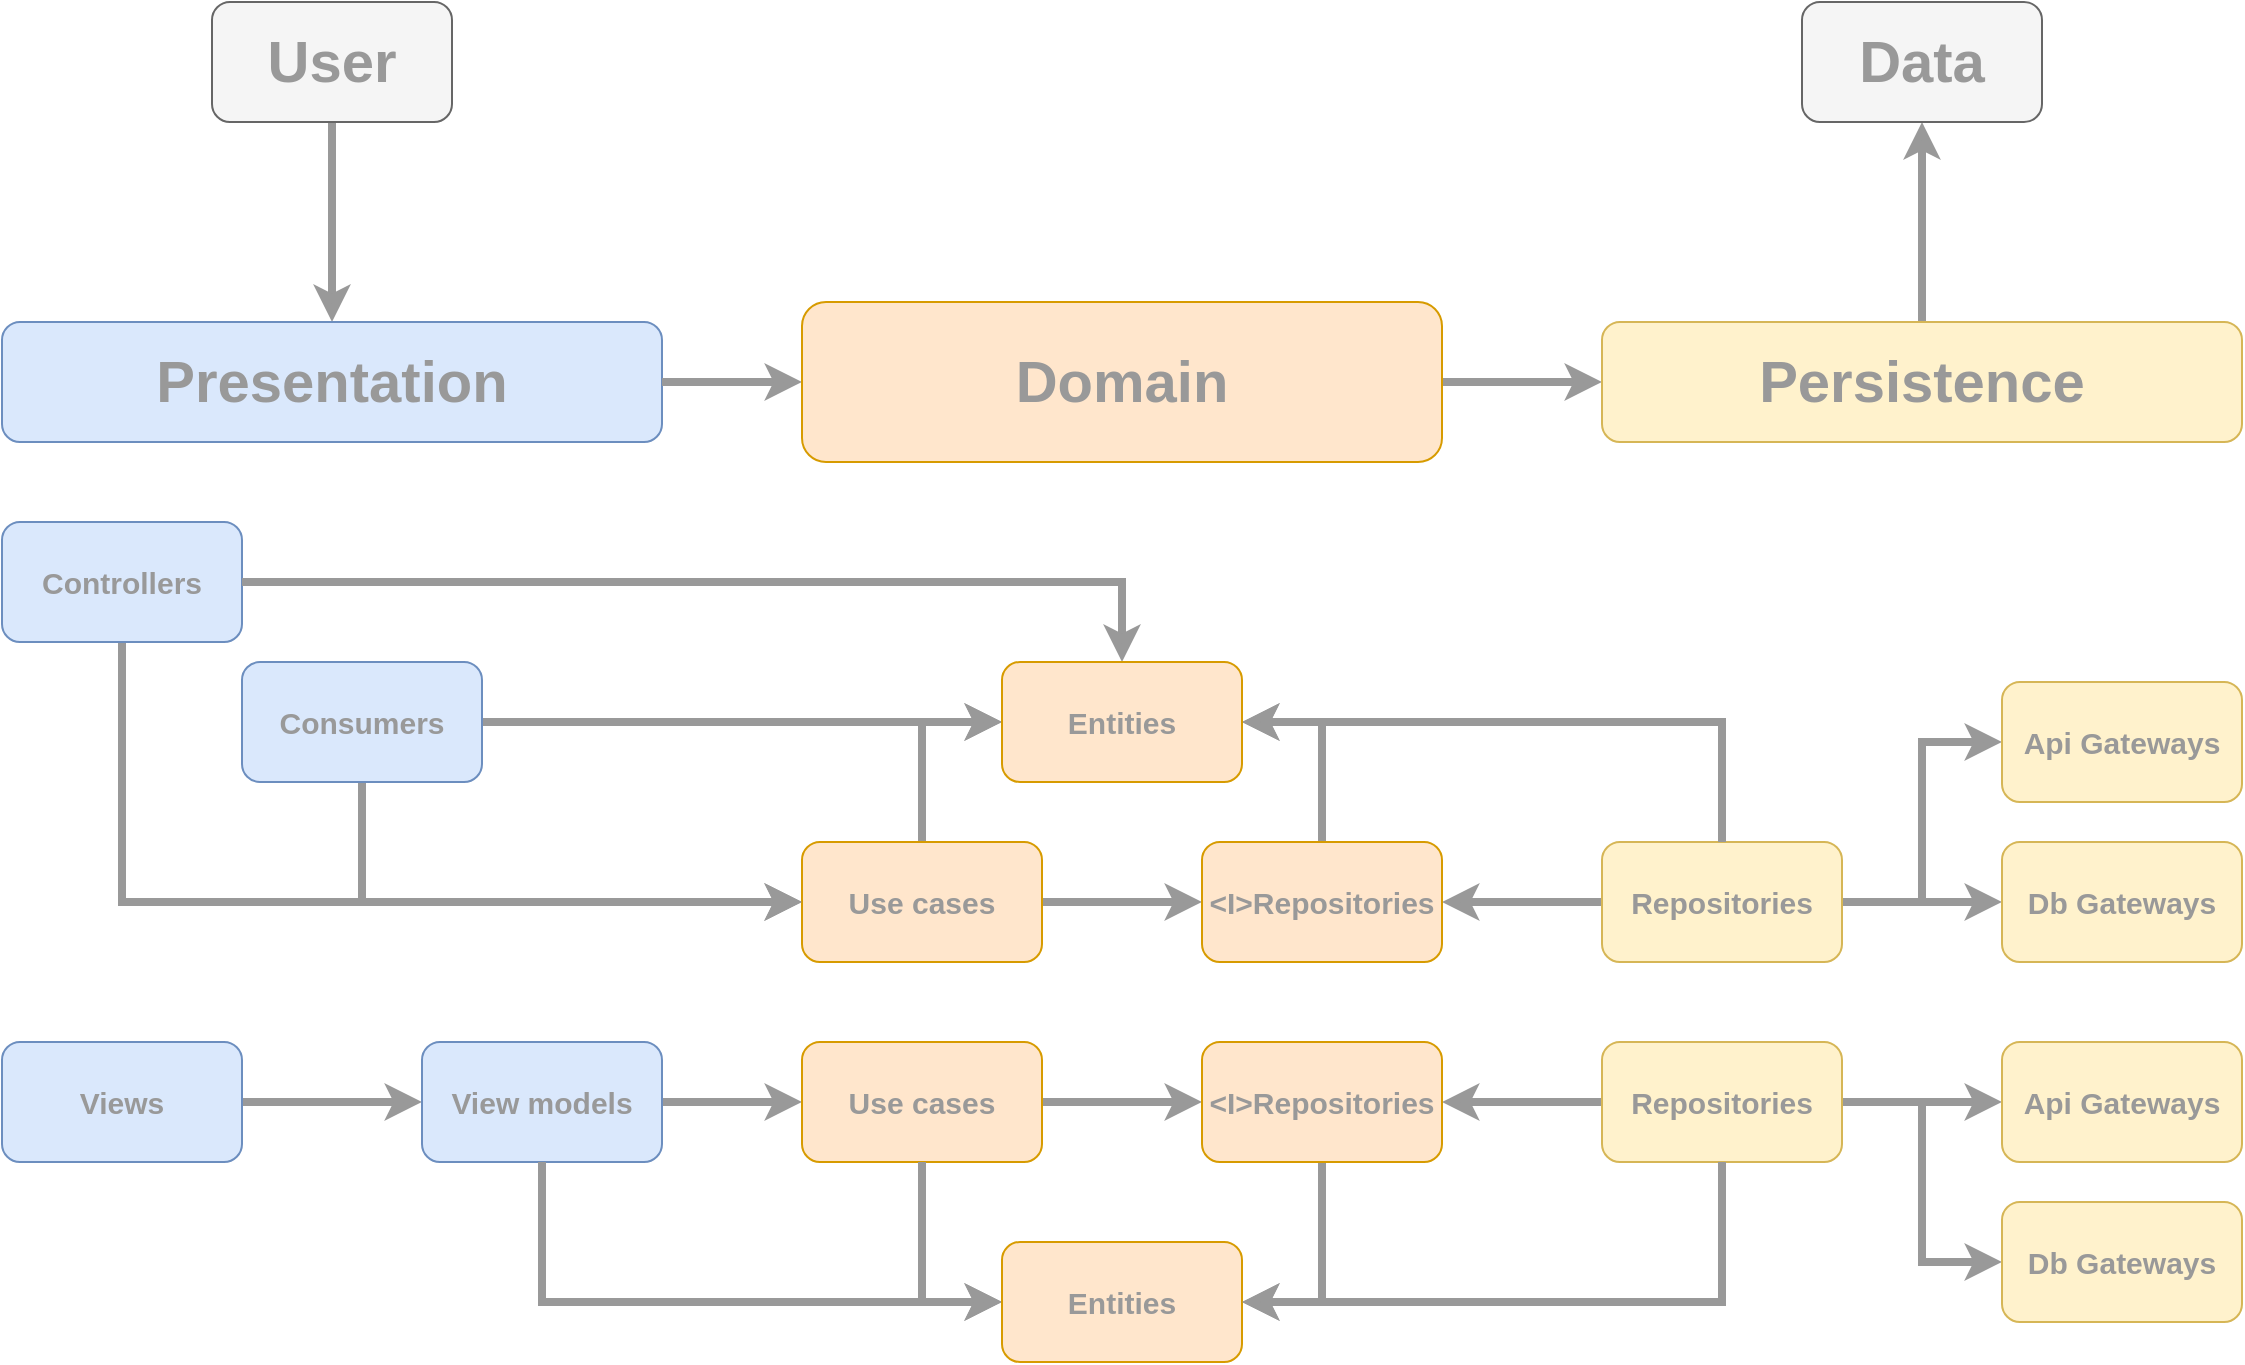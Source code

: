 <mxfile version="19.0.3" type="device"><diagram id="BR-71f3i7BE7nN5D6D6S" name="Page-1"><mxGraphModel dx="1422" dy="977" grid="1" gridSize="10" guides="1" tooltips="1" connect="1" arrows="1" fold="1" page="1" pageScale="1" pageWidth="850" pageHeight="1100" math="0" shadow="0"><root><mxCell id="0"/><mxCell id="1" parent="0"/><mxCell id="3YXpiSKheRhnkohjlo5e-3" value="" style="edgeStyle=orthogonalEdgeStyle;rounded=0;orthogonalLoop=1;jettySize=auto;html=1;startArrow=none;startFill=0;strokeWidth=4;strokeColor=#999999;" parent="1" source="3YXpiSKheRhnkohjlo5e-1" target="3YXpiSKheRhnkohjlo5e-2" edge="1"><mxGeometry relative="1" as="geometry"/></mxCell><mxCell id="3YXpiSKheRhnkohjlo5e-1" value="User" style="rounded=1;whiteSpace=wrap;html=1;fontStyle=1;fontColor=#999999;fontSize=29;fillColor=#f5f5f5;strokeColor=#666666;" parent="1" vertex="1"><mxGeometry x="125" y="360" width="120" height="60" as="geometry"/></mxCell><mxCell id="3YXpiSKheRhnkohjlo5e-2" value="Presentation" style="whiteSpace=wrap;html=1;rounded=1;fillColor=#dae8fc;strokeColor=#6c8ebf;fontStyle=1;fontFamily=Helvetica;fontColor=#999999;fontSize=29;" parent="1" vertex="1"><mxGeometry x="20" y="520" width="330" height="60" as="geometry"/></mxCell><mxCell id="3YXpiSKheRhnkohjlo5e-7" value="" style="edgeStyle=orthogonalEdgeStyle;rounded=0;orthogonalLoop=1;jettySize=auto;html=1;exitX=1;exitY=0.5;exitDx=0;exitDy=0;startArrow=none;startFill=0;strokeColor=#999999;strokeWidth=4;" parent="1" source="3YXpiSKheRhnkohjlo5e-2" target="3YXpiSKheRhnkohjlo5e-6" edge="1"><mxGeometry relative="1" as="geometry"><Array as="points"/><mxPoint x="90" y="370" as="sourcePoint"/></mxGeometry></mxCell><mxCell id="3YXpiSKheRhnkohjlo5e-9" value="" style="edgeStyle=orthogonalEdgeStyle;rounded=0;orthogonalLoop=1;jettySize=auto;html=1;startArrow=none;startFill=0;strokeColor=#999999;strokeWidth=4;" parent="1" source="3YXpiSKheRhnkohjlo5e-6" target="3YXpiSKheRhnkohjlo5e-8" edge="1"><mxGeometry relative="1" as="geometry"/></mxCell><mxCell id="3YXpiSKheRhnkohjlo5e-6" value="Domain" style="whiteSpace=wrap;html=1;rounded=1;fillColor=#ffe6cc;strokeColor=#d79b00;fontStyle=1;fontFamily=Helvetica;fontColor=#999999;fontSize=29;" parent="1" vertex="1"><mxGeometry x="420" y="510" width="320" height="80" as="geometry"/></mxCell><mxCell id="3YXpiSKheRhnkohjlo5e-11" value="" style="edgeStyle=orthogonalEdgeStyle;rounded=0;orthogonalLoop=1;jettySize=auto;html=1;startArrow=none;startFill=0;strokeColor=#999999;strokeWidth=4;" parent="1" source="3YXpiSKheRhnkohjlo5e-8" target="3YXpiSKheRhnkohjlo5e-10" edge="1"><mxGeometry relative="1" as="geometry"/></mxCell><mxCell id="3YXpiSKheRhnkohjlo5e-8" value="Persistence" style="whiteSpace=wrap;html=1;rounded=1;fillColor=#fff2cc;strokeColor=#d6b656;fontStyle=1;fontFamily=Helvetica;fontColor=#999999;fontSize=29;" parent="1" vertex="1"><mxGeometry x="820" y="520" width="320" height="60" as="geometry"/></mxCell><mxCell id="3YXpiSKheRhnkohjlo5e-10" value="Data" style="whiteSpace=wrap;html=1;rounded=1;fontStyle=1;fontColor=#999999;fontSize=29;fillColor=#f5f5f5;strokeColor=#666666;" parent="1" vertex="1"><mxGeometry x="920" y="360" width="120" height="60" as="geometry"/></mxCell><mxCell id="3YXpiSKheRhnkohjlo5e-14" value="" style="edgeStyle=orthogonalEdgeStyle;rounded=0;orthogonalLoop=1;jettySize=auto;html=1;exitX=0.5;exitY=1;exitDx=0;exitDy=0;strokeWidth=4;strokeColor=#999999;" parent="1" source="3YXpiSKheRhnkohjlo5e-12" target="3YXpiSKheRhnkohjlo5e-13" edge="1"><mxGeometry relative="1" as="geometry"><Array as="points"><mxPoint x="80" y="810"/></Array></mxGeometry></mxCell><mxCell id="3YXpiSKheRhnkohjlo5e-12" value="Controllers" style="rounded=1;whiteSpace=wrap;html=1;fillColor=#dae8fc;strokeColor=#6c8ebf;fontColor=#999999;fontStyle=1;fontSize=15;" parent="1" vertex="1"><mxGeometry x="20" y="620" width="120" height="60" as="geometry"/></mxCell><mxCell id="3YXpiSKheRhnkohjlo5e-29" value="" style="edgeStyle=orthogonalEdgeStyle;rounded=0;orthogonalLoop=1;jettySize=auto;html=1;entryX=0;entryY=0.5;entryDx=0;entryDy=0;startArrow=none;startFill=0;strokeColor=#999999;strokeWidth=4;" parent="1" source="3YXpiSKheRhnkohjlo5e-13" target="3YXpiSKheRhnkohjlo5e-28" edge="1"><mxGeometry relative="1" as="geometry"><Array as="points"><mxPoint x="480" y="720"/></Array></mxGeometry></mxCell><mxCell id="cXnji4yqL_x9pnUjwNW2-19" value="" style="edgeStyle=orthogonalEdgeStyle;rounded=0;orthogonalLoop=1;jettySize=auto;html=1;startArrow=none;startFill=0;endArrow=classic;endFill=1;strokeWidth=4;strokeColor=#999999;" parent="1" source="3YXpiSKheRhnkohjlo5e-13" target="cXnji4yqL_x9pnUjwNW2-18" edge="1"><mxGeometry relative="1" as="geometry"/></mxCell><mxCell id="3YXpiSKheRhnkohjlo5e-13" value="Use cases" style="whiteSpace=wrap;html=1;rounded=1;fillColor=#ffe6cc;strokeColor=#d79b00;fontColor=#999999;fontStyle=1;fontSize=15;" parent="1" vertex="1"><mxGeometry x="420" y="780" width="120" height="60" as="geometry"/></mxCell><mxCell id="3YXpiSKheRhnkohjlo5e-18" value="" style="edgeStyle=orthogonalEdgeStyle;rounded=0;orthogonalLoop=1;jettySize=auto;html=1;startArrow=none;startFill=0;endArrow=classic;endFill=1;strokeWidth=4;strokeColor=#999999;" parent="1" source="3YXpiSKheRhnkohjlo5e-15" target="3YXpiSKheRhnkohjlo5e-17" edge="1"><mxGeometry relative="1" as="geometry"/></mxCell><mxCell id="cXnji4yqL_x9pnUjwNW2-7" style="edgeStyle=orthogonalEdgeStyle;rounded=0;orthogonalLoop=1;jettySize=auto;html=1;exitX=1;exitY=0.5;exitDx=0;exitDy=0;entryX=0;entryY=0.5;entryDx=0;entryDy=0;startArrow=none;startFill=0;endArrow=classic;endFill=1;strokeWidth=4;strokeColor=#999999;" parent="1" source="3YXpiSKheRhnkohjlo5e-15" target="cXnji4yqL_x9pnUjwNW2-5" edge="1"><mxGeometry relative="1" as="geometry"/></mxCell><mxCell id="cXnji4yqL_x9pnUjwNW2-20" style="edgeStyle=orthogonalEdgeStyle;rounded=0;orthogonalLoop=1;jettySize=auto;html=1;exitX=0;exitY=0.5;exitDx=0;exitDy=0;entryX=1;entryY=0.5;entryDx=0;entryDy=0;startArrow=none;startFill=0;endArrow=classic;endFill=1;strokeWidth=4;strokeColor=#999999;" parent="1" source="3YXpiSKheRhnkohjlo5e-15" target="cXnji4yqL_x9pnUjwNW2-18" edge="1"><mxGeometry relative="1" as="geometry"/></mxCell><mxCell id="3YXpiSKheRhnkohjlo5e-15" value="Repositories" style="whiteSpace=wrap;html=1;rounded=1;fillColor=#fff2cc;strokeColor=#d6b656;fontColor=#999999;fontStyle=1;fontSize=15;" parent="1" vertex="1"><mxGeometry x="820" y="780" width="120" height="60" as="geometry"/></mxCell><mxCell id="3YXpiSKheRhnkohjlo5e-17" value="Db Gateways" style="whiteSpace=wrap;html=1;rounded=1;fillColor=#fff2cc;strokeColor=#d6b656;fontColor=#999999;fontStyle=1;fontSize=15;" parent="1" vertex="1"><mxGeometry x="1020" y="780" width="120" height="60" as="geometry"/></mxCell><mxCell id="3YXpiSKheRhnkohjlo5e-21" value="" style="edgeStyle=orthogonalEdgeStyle;rounded=0;orthogonalLoop=1;jettySize=auto;html=1;strokeColor=#999999;strokeWidth=4;" parent="1" source="3YXpiSKheRhnkohjlo5e-19" target="3YXpiSKheRhnkohjlo5e-20" edge="1"><mxGeometry relative="1" as="geometry"/></mxCell><mxCell id="3YXpiSKheRhnkohjlo5e-19" value="Views" style="rounded=1;whiteSpace=wrap;html=1;fillColor=#dae8fc;strokeColor=#6c8ebf;fontColor=#999999;fontStyle=1;fontSize=15;" parent="1" vertex="1"><mxGeometry x="20" y="880" width="120" height="60" as="geometry"/></mxCell><mxCell id="3YXpiSKheRhnkohjlo5e-23" value="" style="edgeStyle=orthogonalEdgeStyle;rounded=0;orthogonalLoop=1;jettySize=auto;html=1;strokeColor=#999999;strokeWidth=4;" parent="1" source="3YXpiSKheRhnkohjlo5e-20" target="3YXpiSKheRhnkohjlo5e-22" edge="1"><mxGeometry relative="1" as="geometry"/></mxCell><mxCell id="3YXpiSKheRhnkohjlo5e-20" value="View models" style="whiteSpace=wrap;html=1;rounded=1;fillColor=#dae8fc;strokeColor=#6c8ebf;fontColor=#999999;fontStyle=1;fontSize=15;" parent="1" vertex="1"><mxGeometry x="230" y="880" width="120" height="60" as="geometry"/></mxCell><mxCell id="3YXpiSKheRhnkohjlo5e-25" value="" style="edgeStyle=orthogonalEdgeStyle;rounded=0;orthogonalLoop=1;jettySize=auto;html=1;entryX=0;entryY=0.5;entryDx=0;entryDy=0;strokeColor=#999999;strokeWidth=4;" parent="1" source="3YXpiSKheRhnkohjlo5e-22" target="cXnji4yqL_x9pnUjwNW2-22" edge="1"><mxGeometry relative="1" as="geometry"><mxPoint x="620" y="910" as="targetPoint"/></mxGeometry></mxCell><mxCell id="3YXpiSKheRhnkohjlo5e-22" value="Use cases" style="whiteSpace=wrap;html=1;rounded=1;fillColor=#ffe6cc;strokeColor=#d79b00;fontColor=#999999;fontStyle=1;fontSize=15;" parent="1" vertex="1"><mxGeometry x="420" y="880" width="120" height="60" as="geometry"/></mxCell><mxCell id="3YXpiSKheRhnkohjlo5e-27" value="" style="edgeStyle=orthogonalEdgeStyle;rounded=0;orthogonalLoop=1;jettySize=auto;html=1;startArrow=none;startFill=0;endArrow=classic;endFill=1;strokeColor=#999999;strokeWidth=4;" parent="1" source="3YXpiSKheRhnkohjlo5e-24" target="3YXpiSKheRhnkohjlo5e-26" edge="1"><mxGeometry relative="1" as="geometry"/></mxCell><mxCell id="cXnji4yqL_x9pnUjwNW2-9" style="edgeStyle=orthogonalEdgeStyle;rounded=0;orthogonalLoop=1;jettySize=auto;html=1;exitX=1;exitY=0.5;exitDx=0;exitDy=0;entryX=0;entryY=0.5;entryDx=0;entryDy=0;startArrow=none;startFill=0;endArrow=classic;endFill=1;strokeColor=#999999;strokeWidth=4;" parent="1" source="3YXpiSKheRhnkohjlo5e-24" target="cXnji4yqL_x9pnUjwNW2-8" edge="1"><mxGeometry relative="1" as="geometry"><mxPoint x="1020" y="990" as="targetPoint"/></mxGeometry></mxCell><mxCell id="cXnji4yqL_x9pnUjwNW2-23" style="edgeStyle=orthogonalEdgeStyle;rounded=0;orthogonalLoop=1;jettySize=auto;html=1;exitX=0;exitY=0.5;exitDx=0;exitDy=0;entryX=1;entryY=0.5;entryDx=0;entryDy=0;startArrow=none;startFill=0;endArrow=classic;endFill=1;strokeColor=#999999;strokeWidth=4;" parent="1" source="3YXpiSKheRhnkohjlo5e-24" target="cXnji4yqL_x9pnUjwNW2-22" edge="1"><mxGeometry relative="1" as="geometry"/></mxCell><mxCell id="3YXpiSKheRhnkohjlo5e-24" value="Repositories" style="whiteSpace=wrap;html=1;rounded=1;fillColor=#fff2cc;strokeColor=#d6b656;fontColor=#999999;fontStyle=1;fontSize=15;" parent="1" vertex="1"><mxGeometry x="820" y="880" width="120" height="60" as="geometry"/></mxCell><mxCell id="3YXpiSKheRhnkohjlo5e-26" value="Api Gateways" style="whiteSpace=wrap;html=1;rounded=1;fillColor=#fff2cc;strokeColor=#d6b656;fontColor=#999999;fontStyle=1;fontSize=15;" parent="1" vertex="1"><mxGeometry x="1020" y="880" width="120" height="60" as="geometry"/></mxCell><mxCell id="3YXpiSKheRhnkohjlo5e-30" style="edgeStyle=orthogonalEdgeStyle;rounded=0;orthogonalLoop=1;jettySize=auto;html=1;exitX=1;exitY=0.5;exitDx=0;exitDy=0;entryX=0.5;entryY=0;entryDx=0;entryDy=0;startArrow=classic;startFill=1;endArrow=none;endFill=0;strokeColor=#999999;strokeWidth=4;" parent="1" source="3YXpiSKheRhnkohjlo5e-28" target="3YXpiSKheRhnkohjlo5e-15" edge="1"><mxGeometry relative="1" as="geometry"/></mxCell><mxCell id="cXnji4yqL_x9pnUjwNW2-13" style="edgeStyle=orthogonalEdgeStyle;rounded=0;orthogonalLoop=1;jettySize=auto;html=1;exitX=0;exitY=0.5;exitDx=0;exitDy=0;startArrow=classic;startFill=1;entryX=1;entryY=0.5;entryDx=0;entryDy=0;endArrow=none;endFill=0;strokeColor=#999999;strokeWidth=4;" parent="1" source="3YXpiSKheRhnkohjlo5e-28" target="cXnji4yqL_x9pnUjwNW2-2" edge="1"><mxGeometry relative="1" as="geometry"><mxPoint x="400" y="680" as="targetPoint"/></mxGeometry></mxCell><mxCell id="cXnji4yqL_x9pnUjwNW2-14" style="edgeStyle=orthogonalEdgeStyle;rounded=0;orthogonalLoop=1;jettySize=auto;html=1;exitX=0.5;exitY=0;exitDx=0;exitDy=0;entryX=1;entryY=0.5;entryDx=0;entryDy=0;startArrow=classic;startFill=1;endArrow=none;endFill=0;strokeColor=#999999;strokeWidth=4;" parent="1" source="3YXpiSKheRhnkohjlo5e-28" target="3YXpiSKheRhnkohjlo5e-12" edge="1"><mxGeometry relative="1" as="geometry"><Array as="points"><mxPoint x="580" y="650"/></Array></mxGeometry></mxCell><mxCell id="cXnji4yqL_x9pnUjwNW2-21" style="edgeStyle=orthogonalEdgeStyle;rounded=0;orthogonalLoop=1;jettySize=auto;html=1;exitX=1;exitY=0.5;exitDx=0;exitDy=0;entryX=0.5;entryY=0;entryDx=0;entryDy=0;startArrow=classic;startFill=1;endArrow=none;endFill=0;strokeColor=#999999;strokeWidth=4;" parent="1" source="3YXpiSKheRhnkohjlo5e-28" target="cXnji4yqL_x9pnUjwNW2-18" edge="1"><mxGeometry relative="1" as="geometry"/></mxCell><mxCell id="3YXpiSKheRhnkohjlo5e-28" value="Entities" style="whiteSpace=wrap;html=1;fillColor=#ffe6cc;strokeColor=#d79b00;rounded=1;fontColor=#999999;fontStyle=1;fontSize=15;" parent="1" vertex="1"><mxGeometry x="520" y="690" width="120" height="60" as="geometry"/></mxCell><mxCell id="3YXpiSKheRhnkohjlo5e-32" style="edgeStyle=orthogonalEdgeStyle;rounded=0;orthogonalLoop=1;jettySize=auto;html=1;exitX=0;exitY=0.5;exitDx=0;exitDy=0;entryX=0.5;entryY=1;entryDx=0;entryDy=0;startArrow=classic;startFill=1;endArrow=none;endFill=0;strokeColor=#999999;strokeWidth=4;" parent="1" source="3YXpiSKheRhnkohjlo5e-31" target="3YXpiSKheRhnkohjlo5e-22" edge="1"><mxGeometry relative="1" as="geometry"/></mxCell><mxCell id="3YXpiSKheRhnkohjlo5e-33" style="edgeStyle=orthogonalEdgeStyle;rounded=0;orthogonalLoop=1;jettySize=auto;html=1;exitX=1;exitY=0.5;exitDx=0;exitDy=0;entryX=0.5;entryY=1;entryDx=0;entryDy=0;dashed=1;startArrow=classic;startFill=1;strokeColor=none;endArrow=none;endFill=0;" parent="1" source="3YXpiSKheRhnkohjlo5e-31" target="3YXpiSKheRhnkohjlo5e-24" edge="1"><mxGeometry relative="1" as="geometry"><mxPoint x="840" y="1010" as="sourcePoint"/></mxGeometry></mxCell><mxCell id="cXnji4yqL_x9pnUjwNW2-17" style="edgeStyle=orthogonalEdgeStyle;rounded=0;orthogonalLoop=1;jettySize=auto;html=1;exitX=0;exitY=0.5;exitDx=0;exitDy=0;entryX=0.5;entryY=1;entryDx=0;entryDy=0;startArrow=classic;startFill=1;endArrow=none;endFill=0;strokeColor=#999999;strokeWidth=4;" parent="1" source="3YXpiSKheRhnkohjlo5e-31" target="3YXpiSKheRhnkohjlo5e-20" edge="1"><mxGeometry relative="1" as="geometry"/></mxCell><mxCell id="cXnji4yqL_x9pnUjwNW2-28" style="edgeStyle=orthogonalEdgeStyle;rounded=0;orthogonalLoop=1;jettySize=auto;html=1;exitX=1;exitY=0.5;exitDx=0;exitDy=0;entryX=0.5;entryY=1;entryDx=0;entryDy=0;startArrow=classic;startFill=1;endArrow=none;endFill=0;strokeColor=#999999;strokeWidth=4;" parent="1" source="3YXpiSKheRhnkohjlo5e-31" target="3YXpiSKheRhnkohjlo5e-24" edge="1"><mxGeometry relative="1" as="geometry"/></mxCell><mxCell id="3YXpiSKheRhnkohjlo5e-31" value="Entities" style="whiteSpace=wrap;html=1;fillColor=#ffe6cc;strokeColor=#d79b00;rounded=1;fontColor=#999999;fontStyle=1;fontSize=15;" parent="1" vertex="1"><mxGeometry x="520" y="980" width="120" height="60" as="geometry"/></mxCell><mxCell id="cXnji4yqL_x9pnUjwNW2-4" style="edgeStyle=orthogonalEdgeStyle;rounded=0;orthogonalLoop=1;jettySize=auto;html=1;exitX=0.5;exitY=1;exitDx=0;exitDy=0;entryX=0;entryY=0.5;entryDx=0;entryDy=0;startArrow=none;startFill=0;strokeWidth=4;strokeColor=#999999;" parent="1" source="cXnji4yqL_x9pnUjwNW2-2" target="3YXpiSKheRhnkohjlo5e-13" edge="1"><mxGeometry relative="1" as="geometry"><Array as="points"><mxPoint x="200" y="810"/></Array></mxGeometry></mxCell><mxCell id="cXnji4yqL_x9pnUjwNW2-2" value="Consumers" style="rounded=1;whiteSpace=wrap;html=1;fillColor=#dae8fc;strokeColor=#6c8ebf;fontColor=#999999;fontStyle=1;fontSize=15;" parent="1" vertex="1"><mxGeometry x="140" y="690" width="120" height="60" as="geometry"/></mxCell><mxCell id="cXnji4yqL_x9pnUjwNW2-5" value="Api Gateways" style="whiteSpace=wrap;html=1;rounded=1;fillColor=#fff2cc;strokeColor=#d6b656;fontColor=#999999;fontStyle=1;fontSize=15;" parent="1" vertex="1"><mxGeometry x="1020" y="700" width="120" height="60" as="geometry"/></mxCell><mxCell id="cXnji4yqL_x9pnUjwNW2-8" value="Db Gateways" style="whiteSpace=wrap;html=1;rounded=1;fillColor=#fff2cc;strokeColor=#d6b656;fontColor=#999999;fontStyle=1;fontSize=15;" parent="1" vertex="1"><mxGeometry x="1020" y="960" width="120" height="60" as="geometry"/></mxCell><mxCell id="cXnji4yqL_x9pnUjwNW2-18" value="&amp;lt;I&amp;gt;Repositories" style="whiteSpace=wrap;html=1;fillColor=#ffe6cc;strokeColor=#d79b00;rounded=1;fontColor=#999999;fontStyle=1;fontSize=15;" parent="1" vertex="1"><mxGeometry x="620" y="780" width="120" height="60" as="geometry"/></mxCell><mxCell id="cXnji4yqL_x9pnUjwNW2-24" style="edgeStyle=orthogonalEdgeStyle;rounded=0;orthogonalLoop=1;jettySize=auto;html=1;exitX=0.5;exitY=1;exitDx=0;exitDy=0;entryX=1;entryY=0.5;entryDx=0;entryDy=0;startArrow=none;startFill=0;endArrow=classic;endFill=1;strokeColor=#999999;strokeWidth=4;" parent="1" source="cXnji4yqL_x9pnUjwNW2-22" target="3YXpiSKheRhnkohjlo5e-31" edge="1"><mxGeometry relative="1" as="geometry"/></mxCell><mxCell id="cXnji4yqL_x9pnUjwNW2-22" value="&amp;lt;I&amp;gt;Repositories" style="whiteSpace=wrap;html=1;fillColor=#ffe6cc;strokeColor=#d79b00;rounded=1;fontColor=#999999;fontStyle=1;fontSize=15;" parent="1" vertex="1"><mxGeometry x="620" y="880" width="120" height="60" as="geometry"/></mxCell></root></mxGraphModel></diagram></mxfile>